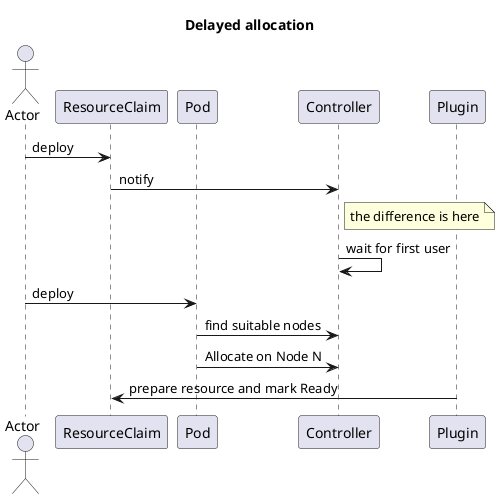 @startuml
title "Delayed allocation"

actor       Actor
participant ResourceClaim
participant Pod
participant Controller
participant Plugin

Actor -> ResourceClaim : deploy 
ResourceClaim -> Controller : notify
note right of Controller
  the difference is here
end note
Controller -> Controller : wait for first user
Actor -> Pod : deploy
Pod -> Controller : find suitable nodes
Pod -> Controller : Allocate on Node N
Plugin -> ResourceClaim : prepare resource and mark Ready

@enduml


